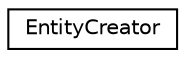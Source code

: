 digraph G
{
  edge [fontname="Helvetica",fontsize="10",labelfontname="Helvetica",labelfontsize="10"];
  node [fontname="Helvetica",fontsize="10",shape=record];
  rankdir="LR";
  Node1 [label="EntityCreator",height=0.2,width=0.4,color="black", fillcolor="white", style="filled",URL="$class_entity_creator.html"];
}
